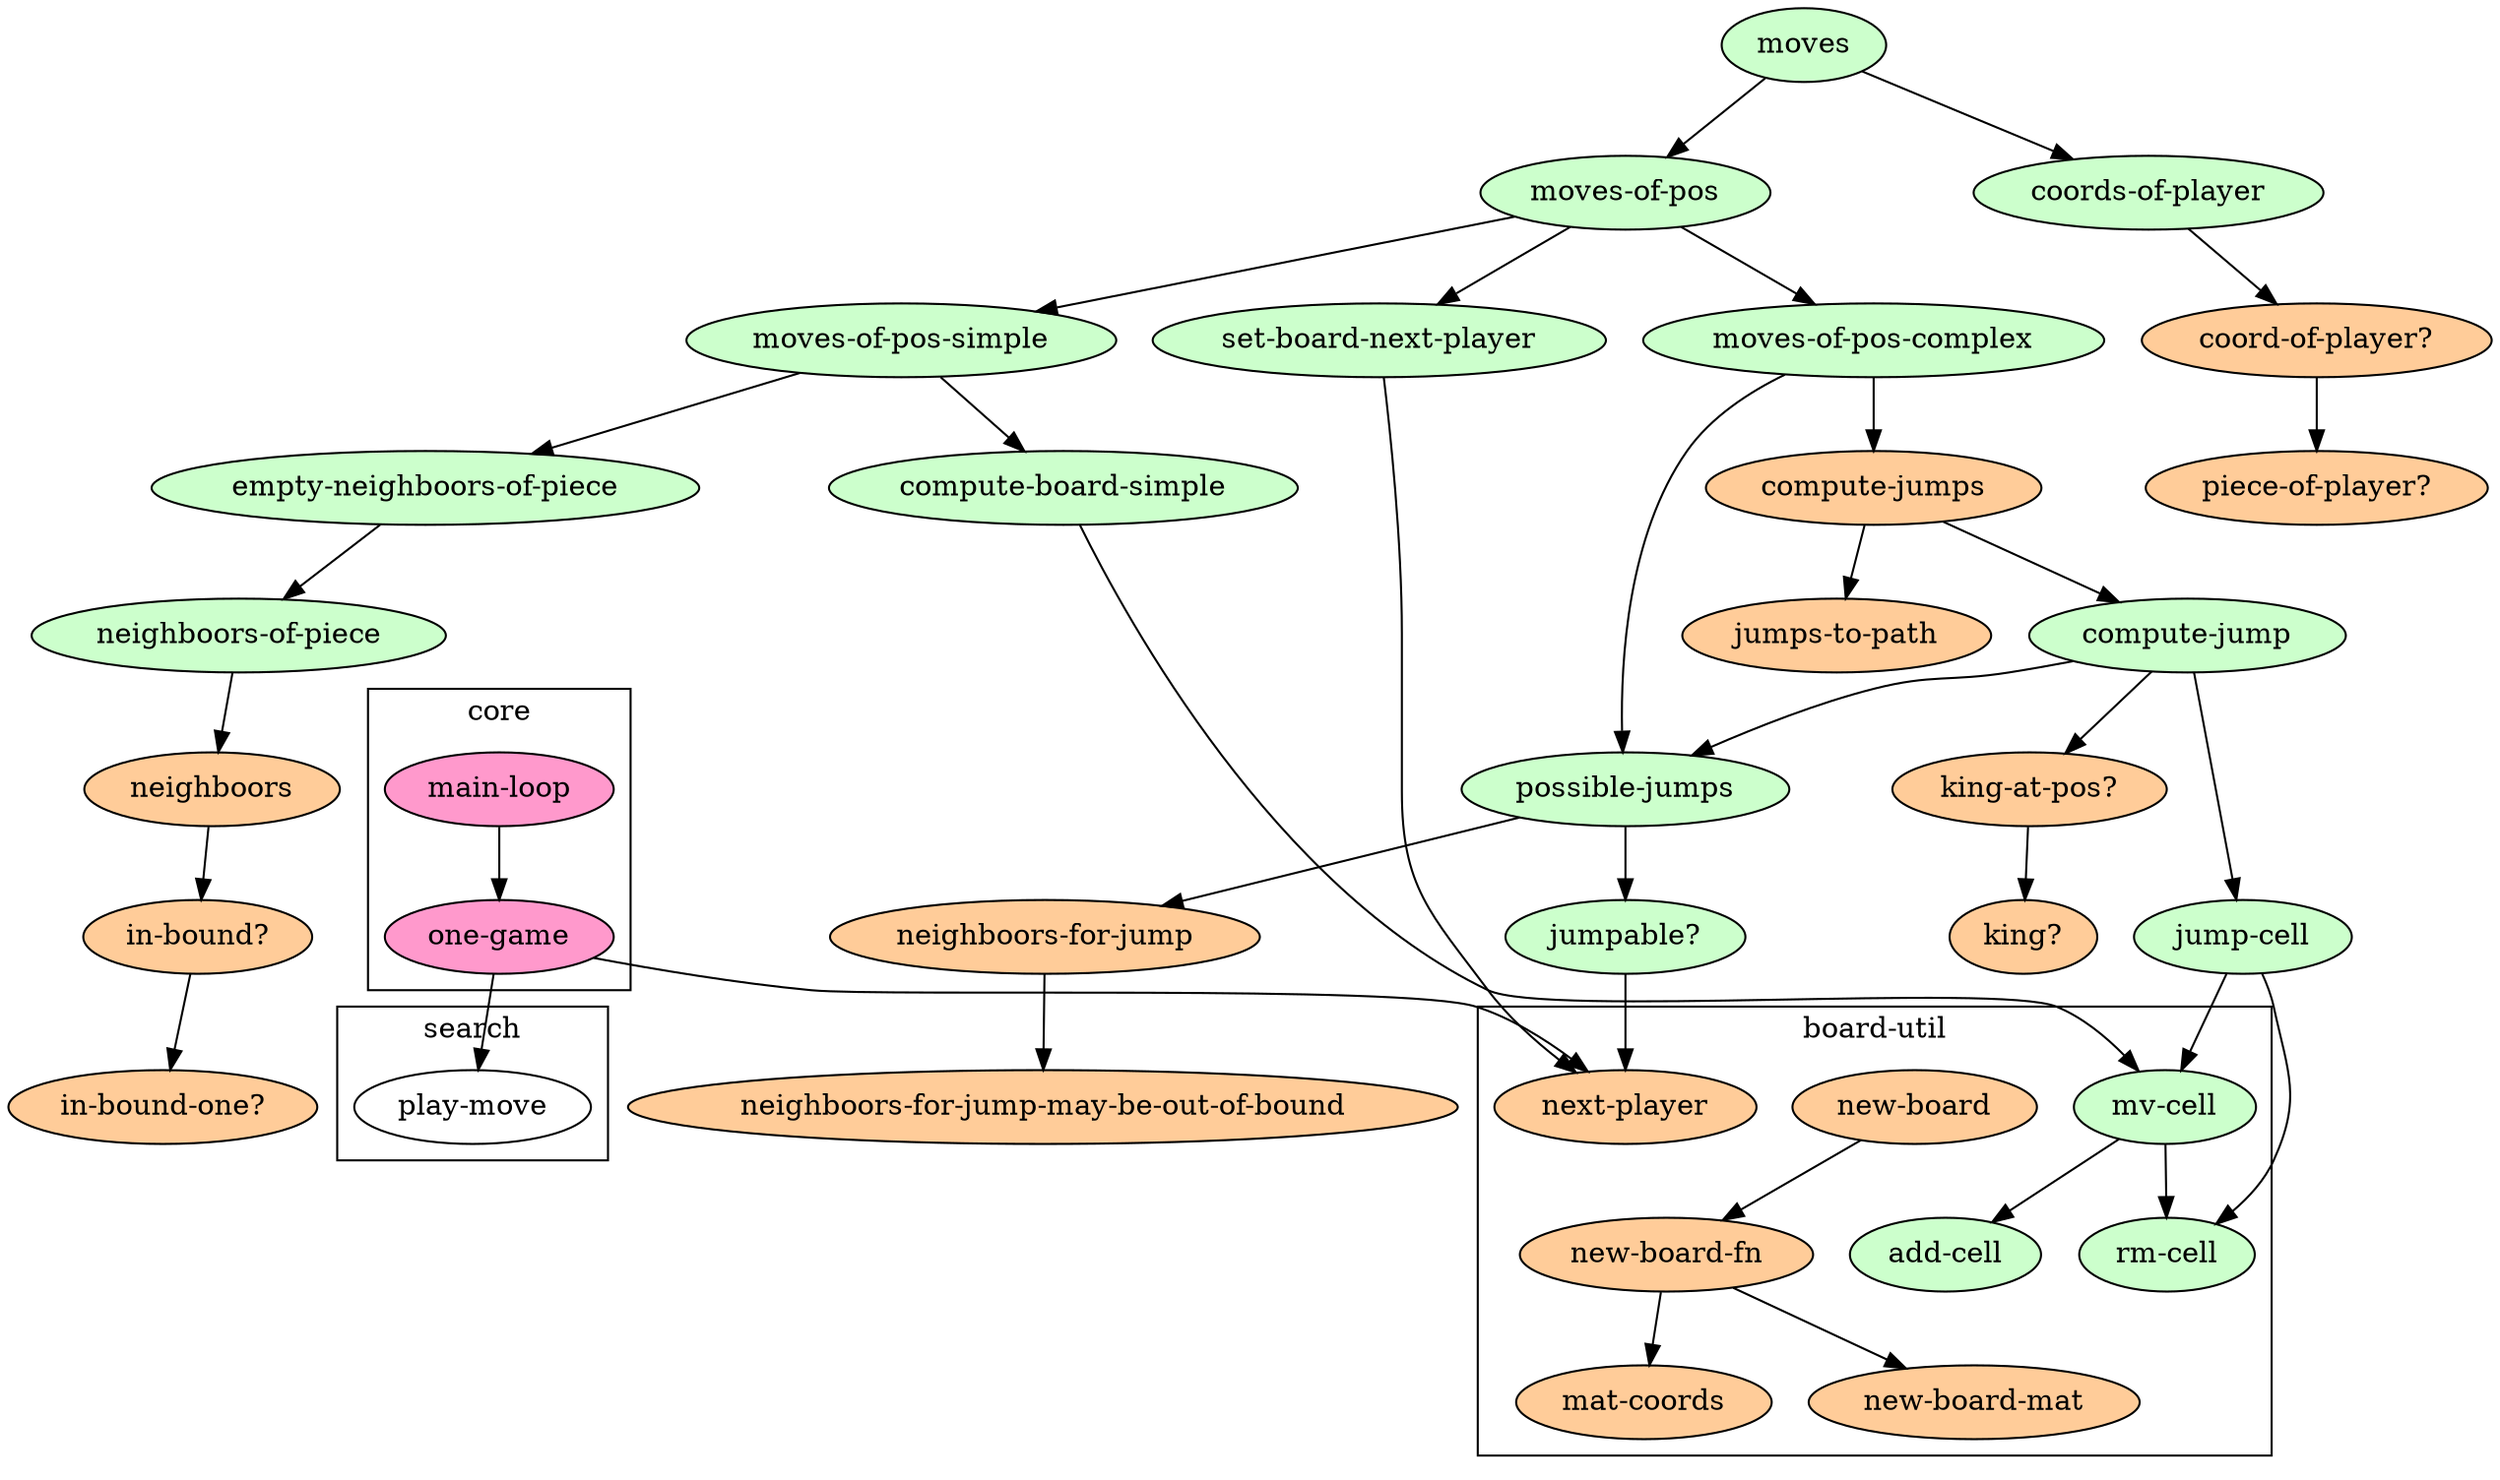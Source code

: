 digraph funtions {

/******************************************************************************
 *                         edges                                              *         
 ******************************************************************************/

        "new-board-fn" -> "mat-coords";
        "new-board-fn" -> "new-board-mat";
        
        "new-board" -> "new-board-fn";

        "in-bound?" -> "in-bound-one?";

        "neighboors" -> "in-bound?";

        "neighboors-of-piece" -> "neighboors";

        "empty-neighboors-of-piece" -> "neighboors-of-piece";

        "mv-cell" -> "rm-cell";
        "mv-cell" -> "add-cell";

        "compute-board-simple" -> "mv-cell";

        "moves-of-pos-simple" -> "compute-board-simple";
        "moves-of-pos-simple" ->  "empty-neighboors-of-piece";
        
        "neighboors-for-jump" -> "neighboors-for-jump-may-be-out-of-bound";

        "jumpable?" -> "next-player";

        "possible-jumps" -> "jumpable?";
        "possible-jumps" -> "neighboors-for-jump";

        "jump-cell" -> "rm-cell";
        "jump-cell" -> "mv-cell";

        "king-at-pos?" -> "king?";

        "compute-jump" -> "jump-cell";
        "compute-jump" -> "possible-jumps";
        "compute-jump" -> "king-at-pos?";

        "compute-jumps" -> "compute-jump";
        "compute-jumps" -> "jumps-to-path";

        "moves-of-pos-complex" -> "compute-jumps";
        "moves-of-pos-complex" -> "possible-jumps";
        
        "set-board-next-player" -> "next-player";

        "moves-of-pos" -> "moves-of-pos-simple";
        "moves-of-pos" -> "moves-of-pos-complex";
        "moves-of-pos" -> "set-board-next-player";

        "coord-of-player?" -> "piece-of-player?";

        "coords-of-player" -> "coord-of-player?";

        "moves" -> "moves-of-pos";
        "moves" -> "coords-of-player";

/******************************************************************************
 *                         nodes                                              *         
 ******************************************************************************/

        "moves"[style=filled,fillcolor="#CCFFCC"];
        "coords-of-player"[style=filled,fillcolor="#CCFFCC"];
        "moves-of-pos"[style=filled,fillcolor="#CCFFCC"];
        "moves-of-pos-complex"[style=filled,fillcolor="#CCFFCC"];
        "moves-of-pos-simple"[style=filled,fillcolor="#CCFFCC"];
        "compute-board-simple"[style=filled,fillcolor="#CCFFCC"];
        "mv-cell"[style=filled,fillcolor="#CCFFCC"];
        "add-cell"[style=filled,fillcolor="#CCFFCC"];
        "rm-cell"[style=filled,fillcolor="#CCFFCC"];
        "empty-neighboors-of-piece"[style=filled,fillcolor="#CCFFCC"];
        "neighboors-of-piece"[style=filled,fillcolor="#CCFFCC"];

        "compute-jump"[style=filled,fillcolor="#CCFFCC"];

        "jump-cell"[style=filled,fillcolor="#CCFFCC"];
        "possible-jumps"[style=filled,fillcolor="#CCFFCC"];
        "jumpable?"[style=filled,fillcolor="#CCFFCC"];

        "coord-of-player?"[style=filled,fillcolor="#FFCC99"];
        "jumps-to-path"[style=filled,fillcolor="#FFCC99"];
        "king-at-pos?"[style=filled,fillcolor="#FFCC99"];
        "king?"[style=filled,fillcolor="#FFCC99"];
        "neighboors-for-jump"[style=filled,fillcolor="#FFCC99"];
        "neighboors-for-jump-may-be-out-of-bound"[style=filled,fillcolor="#FFCC99"];
        "neighboors"[style=filled,fillcolor="#FFCC99"];
        "new-board"[style=filled,fillcolor="#FFCC99"];
        "new-board-fn"[style=filled,fillcolor="#FFCC99"];
        "new-board-mat"[style=filled,fillcolor="#FFCC99"];
        "mat-coords"[style=filled,fillcolor="#FFCC99"];

        "set-board-next-player"[style=filled,fillcolor="#CCFFCC"];

        "compute-jumps"[style=filled,fillcolor="#FFCC99"];

        "piece-of-player?"[style=filled,fillcolor="#FFCC99"];
        "next-player"[style=filled,fillcolor="#FFCC99"];
        "in-bound?"[style=filled,fillcolor="#FFCC99"];
        "in-bound-one?"[style=filled,fillcolor="#FFCC99"];


/******************************************************************************
 *                         core                                               *         
 ******************************************************************************/

        subgraph "cluster-ns-core" {
                label = "core";

                node [style=filled,fillcolor="#FF99CC"];

                "main-loop" -> "one-game";

                "main-loop";
                "one-game";
        }

        "one-game" -> "next-player";

/******************************************************************************
 *                         board-util                                         *         
 ******************************************************************************/

        subgraph "cluster-ns-board-util" {
                 "mv-cell";
                 "rm-cell";
                 "add-cell";
                 "next-player";

                 "new-board";
                 "new-board-fn";
                 "mat-coords";
                 "new-board-mat";

                 label = "board-util";
        }

/******************************************************************************
 *                         search                                             *         
 ******************************************************************************/

        subgraph "cluster-ns-search" {
                 "play-move";
                "one-game"  -> "play-move";

                 label = "search";
        }
}
